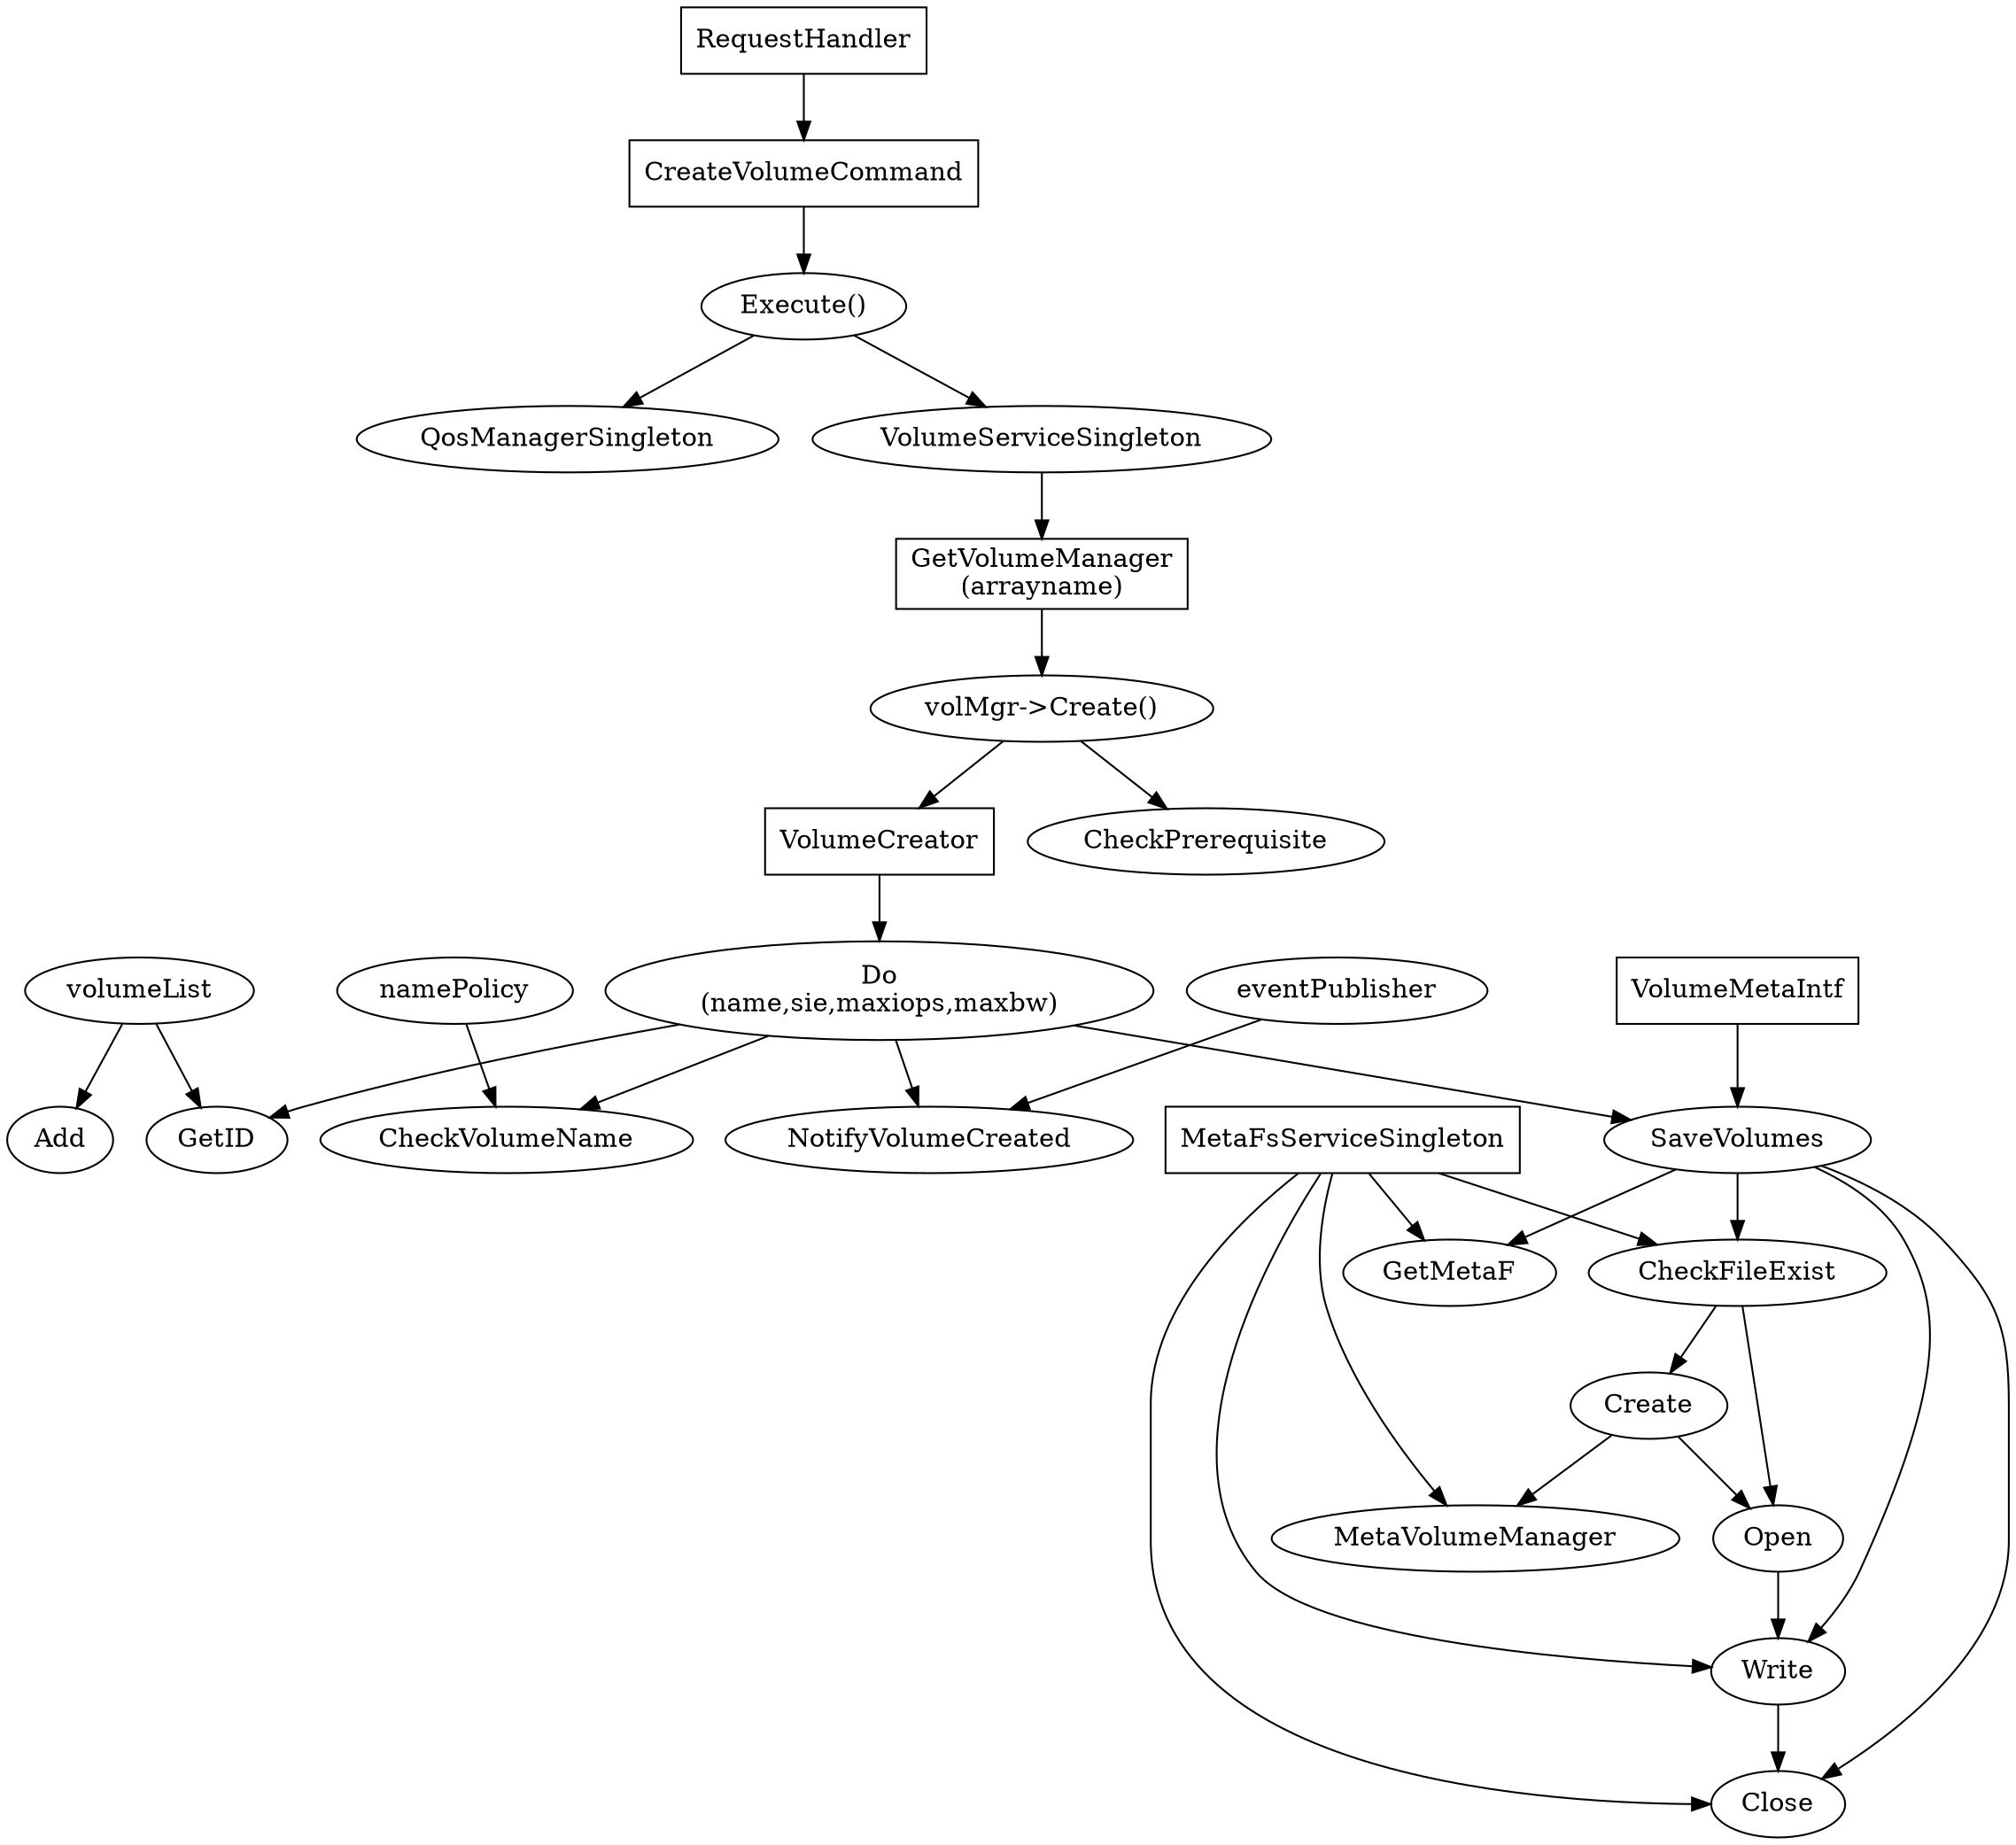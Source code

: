 digraph G {
    RequestHandler	[shape="box"]
    CreateVolumeCommand [shape="box"]
    Execute[label="Execute()"]
    GetVolumeManager [label="GetVolumeManager\n(arrayname)", shape="box"]
    create[label="volMgr->Create()"]
    VolumeCreator[shape="box"]
    Do [label="Do\n(name,sie,maxiops,maxbw)"]
    CheckPrerequisite
    MetaFsServiceSingleton [shape="box"]
    VolumeMetaIntf [shape="box"]

    RequestHandler -> CreateVolumeCommand
	CreateVolumeCommand -> Execute
    Execute -> QosManagerSingleton
    Execute -> VolumeServiceSingleton
    VolumeServiceSingleton -> GetVolumeManager
    GetVolumeManager -> create
    create->VolumeCreator
    create -> CheckPrerequisite
    VolumeCreator -> Do
    namePolicy -> CheckVolumeName
    volumeList ->GetID
    Do ->  CheckVolumeName
    Do -> GetID        
    Do -> NotifyVolumeCreated
    Do -> SaveVolumes    
    volumeList -> Add
    eventPublisher -> NotifyVolumeCreated
    VolumeMetaIntf->SaveVolumes
    
    MetaFsServiceSingleton-> MetaVolumeManager 
    MetaFsServiceSingleton->{GetMetaF,CheckFileExist,Write,Close} 
    SaveVolumes -> GetMetaF
    SaveVolumes -> CheckFileExist
    SaveVolumes -> Write
    SaveVolumes -> Close
    CheckFileExist -> Create -> Open
    CheckFileExist -> Open -> Write -> Close
    Create -> MetaVolumeManager

    

}